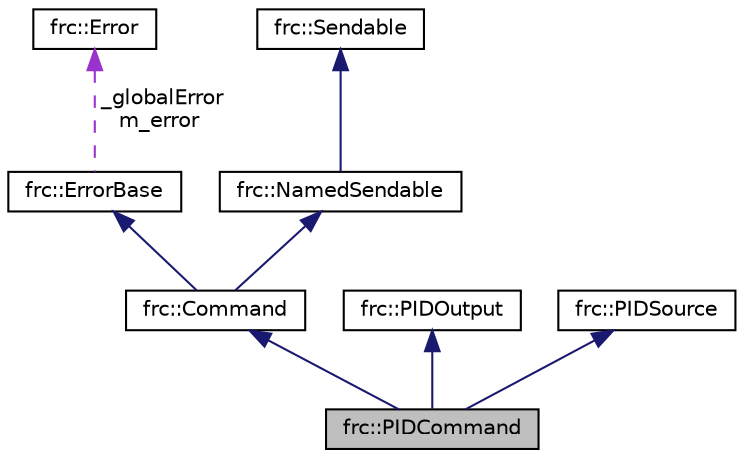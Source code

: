 digraph "frc::PIDCommand"
{
  edge [fontname="Helvetica",fontsize="10",labelfontname="Helvetica",labelfontsize="10"];
  node [fontname="Helvetica",fontsize="10",shape=record];
  Node1 [label="frc::PIDCommand",height=0.2,width=0.4,color="black", fillcolor="grey75", style="filled", fontcolor="black"];
  Node2 -> Node1 [dir="back",color="midnightblue",fontsize="10",style="solid",fontname="Helvetica"];
  Node2 [label="frc::Command",height=0.2,width=0.4,color="black", fillcolor="white", style="filled",URL="$classfrc_1_1Command.html",tooltip="The Command class is at the very core of the entire command framework. "];
  Node3 -> Node2 [dir="back",color="midnightblue",fontsize="10",style="solid",fontname="Helvetica"];
  Node3 [label="frc::ErrorBase",height=0.2,width=0.4,color="black", fillcolor="white", style="filled",URL="$classfrc_1_1ErrorBase.html",tooltip="Base class for most objects. "];
  Node4 -> Node3 [dir="back",color="darkorchid3",fontsize="10",style="dashed",label=" _globalError\nm_error" ,fontname="Helvetica"];
  Node4 [label="frc::Error",height=0.2,width=0.4,color="black", fillcolor="white", style="filled",URL="$classfrc_1_1Error.html",tooltip="Error object represents a library error. "];
  Node5 -> Node2 [dir="back",color="midnightblue",fontsize="10",style="solid",fontname="Helvetica"];
  Node5 [label="frc::NamedSendable",height=0.2,width=0.4,color="black", fillcolor="white", style="filled",URL="$classfrc_1_1NamedSendable.html",tooltip="The interface for sendable objects that gives the sendable a default name in the Smart Dashboard..."];
  Node6 -> Node5 [dir="back",color="midnightblue",fontsize="10",style="solid",fontname="Helvetica"];
  Node6 [label="frc::Sendable",height=0.2,width=0.4,color="black", fillcolor="white", style="filled",URL="$classfrc_1_1Sendable.html"];
  Node7 -> Node1 [dir="back",color="midnightblue",fontsize="10",style="solid",fontname="Helvetica"];
  Node7 [label="frc::PIDOutput",height=0.2,width=0.4,color="black", fillcolor="white", style="filled",URL="$classfrc_1_1PIDOutput.html",tooltip="PIDOutput interface is a generic output for the PID class. "];
  Node8 -> Node1 [dir="back",color="midnightblue",fontsize="10",style="solid",fontname="Helvetica"];
  Node8 [label="frc::PIDSource",height=0.2,width=0.4,color="black", fillcolor="white", style="filled",URL="$classfrc_1_1PIDSource.html",tooltip="PIDSource interface is a generic sensor source for the PID class. "];
}
